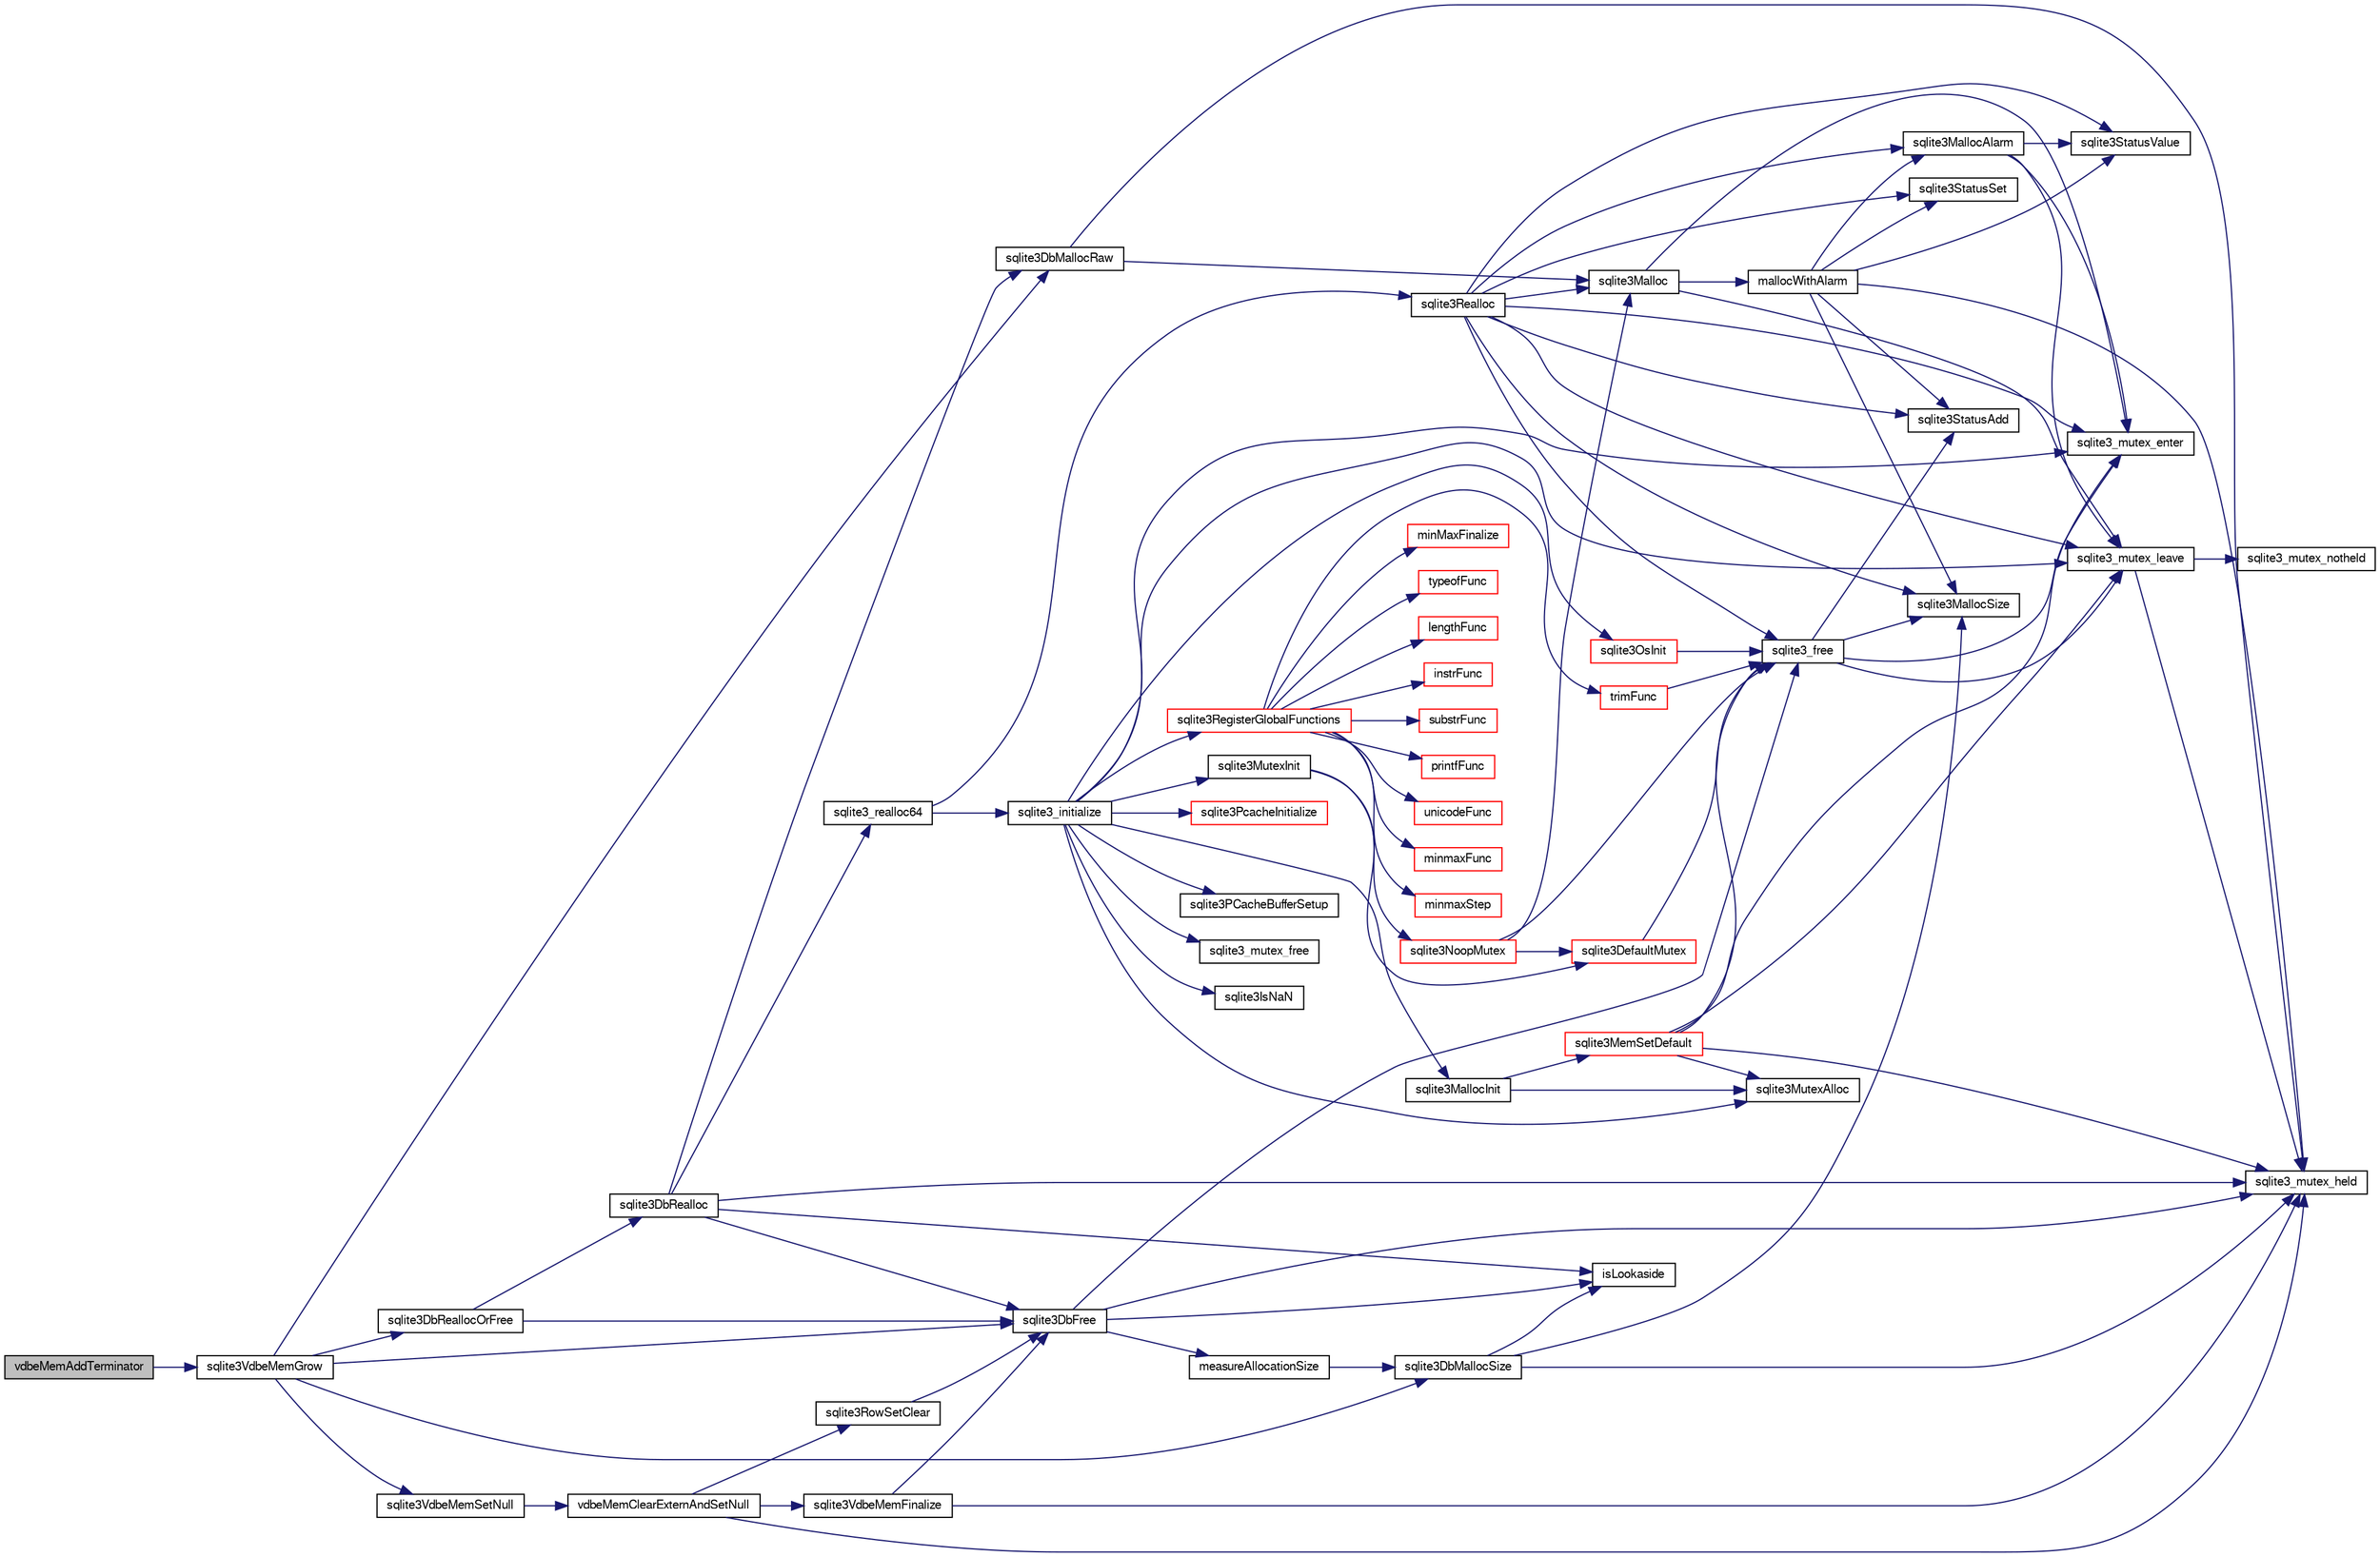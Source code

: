 digraph "vdbeMemAddTerminator"
{
  edge [fontname="FreeSans",fontsize="10",labelfontname="FreeSans",labelfontsize="10"];
  node [fontname="FreeSans",fontsize="10",shape=record];
  rankdir="LR";
  Node864121 [label="vdbeMemAddTerminator",height=0.2,width=0.4,color="black", fillcolor="grey75", style="filled", fontcolor="black"];
  Node864121 -> Node864122 [color="midnightblue",fontsize="10",style="solid",fontname="FreeSans"];
  Node864122 [label="sqlite3VdbeMemGrow",height=0.2,width=0.4,color="black", fillcolor="white", style="filled",URL="$sqlite3_8c.html#aba753c9690ae0ba31b5100945cf29447"];
  Node864122 -> Node864123 [color="midnightblue",fontsize="10",style="solid",fontname="FreeSans"];
  Node864123 [label="sqlite3DbMallocSize",height=0.2,width=0.4,color="black", fillcolor="white", style="filled",URL="$sqlite3_8c.html#aa397e5a8a03495203a0767abf0a71f86"];
  Node864123 -> Node864124 [color="midnightblue",fontsize="10",style="solid",fontname="FreeSans"];
  Node864124 [label="sqlite3MallocSize",height=0.2,width=0.4,color="black", fillcolor="white", style="filled",URL="$sqlite3_8c.html#acf5d2a5f35270bafb050bd2def576955"];
  Node864123 -> Node864125 [color="midnightblue",fontsize="10",style="solid",fontname="FreeSans"];
  Node864125 [label="sqlite3_mutex_held",height=0.2,width=0.4,color="black", fillcolor="white", style="filled",URL="$sqlite3_8c.html#acf77da68932b6bc163c5e68547ecc3e7"];
  Node864123 -> Node864126 [color="midnightblue",fontsize="10",style="solid",fontname="FreeSans"];
  Node864126 [label="isLookaside",height=0.2,width=0.4,color="black", fillcolor="white", style="filled",URL="$sqlite3_8c.html#a770fa05ff9717b75e16f4d968a77b897"];
  Node864122 -> Node864127 [color="midnightblue",fontsize="10",style="solid",fontname="FreeSans"];
  Node864127 [label="sqlite3DbReallocOrFree",height=0.2,width=0.4,color="black", fillcolor="white", style="filled",URL="$sqlite3_8c.html#a532a9fd62eeb46b61885a0fff075231c"];
  Node864127 -> Node864128 [color="midnightblue",fontsize="10",style="solid",fontname="FreeSans"];
  Node864128 [label="sqlite3DbRealloc",height=0.2,width=0.4,color="black", fillcolor="white", style="filled",URL="$sqlite3_8c.html#ae028f4902a9d29bcaf310ff289ee87dc"];
  Node864128 -> Node864125 [color="midnightblue",fontsize="10",style="solid",fontname="FreeSans"];
  Node864128 -> Node864129 [color="midnightblue",fontsize="10",style="solid",fontname="FreeSans"];
  Node864129 [label="sqlite3DbMallocRaw",height=0.2,width=0.4,color="black", fillcolor="white", style="filled",URL="$sqlite3_8c.html#abbe8be0cf7175e11ddc3e2218fad924e"];
  Node864129 -> Node864125 [color="midnightblue",fontsize="10",style="solid",fontname="FreeSans"];
  Node864129 -> Node864130 [color="midnightblue",fontsize="10",style="solid",fontname="FreeSans"];
  Node864130 [label="sqlite3Malloc",height=0.2,width=0.4,color="black", fillcolor="white", style="filled",URL="$sqlite3_8c.html#a361a2eaa846b1885f123abe46f5d8b2b"];
  Node864130 -> Node864131 [color="midnightblue",fontsize="10",style="solid",fontname="FreeSans"];
  Node864131 [label="sqlite3_mutex_enter",height=0.2,width=0.4,color="black", fillcolor="white", style="filled",URL="$sqlite3_8c.html#a1c12cde690bd89f104de5cbad12a6bf5"];
  Node864130 -> Node864132 [color="midnightblue",fontsize="10",style="solid",fontname="FreeSans"];
  Node864132 [label="mallocWithAlarm",height=0.2,width=0.4,color="black", fillcolor="white", style="filled",URL="$sqlite3_8c.html#ab070d5cf8e48ec8a6a43cf025d48598b"];
  Node864132 -> Node864125 [color="midnightblue",fontsize="10",style="solid",fontname="FreeSans"];
  Node864132 -> Node864133 [color="midnightblue",fontsize="10",style="solid",fontname="FreeSans"];
  Node864133 [label="sqlite3StatusSet",height=0.2,width=0.4,color="black", fillcolor="white", style="filled",URL="$sqlite3_8c.html#afec7586c01fcb5ea17dc9d7725a589d9"];
  Node864132 -> Node864134 [color="midnightblue",fontsize="10",style="solid",fontname="FreeSans"];
  Node864134 [label="sqlite3StatusValue",height=0.2,width=0.4,color="black", fillcolor="white", style="filled",URL="$sqlite3_8c.html#a30b8ac296c6e200c1fa57708d52c6ef6"];
  Node864132 -> Node864135 [color="midnightblue",fontsize="10",style="solid",fontname="FreeSans"];
  Node864135 [label="sqlite3MallocAlarm",height=0.2,width=0.4,color="black", fillcolor="white", style="filled",URL="$sqlite3_8c.html#ada66988e8471d1198f3219c062377508"];
  Node864135 -> Node864134 [color="midnightblue",fontsize="10",style="solid",fontname="FreeSans"];
  Node864135 -> Node864136 [color="midnightblue",fontsize="10",style="solid",fontname="FreeSans"];
  Node864136 [label="sqlite3_mutex_leave",height=0.2,width=0.4,color="black", fillcolor="white", style="filled",URL="$sqlite3_8c.html#a5838d235601dbd3c1fa993555c6bcc93"];
  Node864136 -> Node864125 [color="midnightblue",fontsize="10",style="solid",fontname="FreeSans"];
  Node864136 -> Node864137 [color="midnightblue",fontsize="10",style="solid",fontname="FreeSans"];
  Node864137 [label="sqlite3_mutex_notheld",height=0.2,width=0.4,color="black", fillcolor="white", style="filled",URL="$sqlite3_8c.html#a83967c837c1c000d3b5adcfaa688f5dc"];
  Node864135 -> Node864131 [color="midnightblue",fontsize="10",style="solid",fontname="FreeSans"];
  Node864132 -> Node864124 [color="midnightblue",fontsize="10",style="solid",fontname="FreeSans"];
  Node864132 -> Node864138 [color="midnightblue",fontsize="10",style="solid",fontname="FreeSans"];
  Node864138 [label="sqlite3StatusAdd",height=0.2,width=0.4,color="black", fillcolor="white", style="filled",URL="$sqlite3_8c.html#afa029f93586aeab4cc85360905dae9cd"];
  Node864130 -> Node864136 [color="midnightblue",fontsize="10",style="solid",fontname="FreeSans"];
  Node864128 -> Node864126 [color="midnightblue",fontsize="10",style="solid",fontname="FreeSans"];
  Node864128 -> Node864139 [color="midnightblue",fontsize="10",style="solid",fontname="FreeSans"];
  Node864139 [label="sqlite3DbFree",height=0.2,width=0.4,color="black", fillcolor="white", style="filled",URL="$sqlite3_8c.html#ac70ab821a6607b4a1b909582dc37a069"];
  Node864139 -> Node864125 [color="midnightblue",fontsize="10",style="solid",fontname="FreeSans"];
  Node864139 -> Node864140 [color="midnightblue",fontsize="10",style="solid",fontname="FreeSans"];
  Node864140 [label="measureAllocationSize",height=0.2,width=0.4,color="black", fillcolor="white", style="filled",URL="$sqlite3_8c.html#a45731e644a22fdb756e2b6337224217a"];
  Node864140 -> Node864123 [color="midnightblue",fontsize="10",style="solid",fontname="FreeSans"];
  Node864139 -> Node864126 [color="midnightblue",fontsize="10",style="solid",fontname="FreeSans"];
  Node864139 -> Node864141 [color="midnightblue",fontsize="10",style="solid",fontname="FreeSans"];
  Node864141 [label="sqlite3_free",height=0.2,width=0.4,color="black", fillcolor="white", style="filled",URL="$sqlite3_8c.html#a6552349e36a8a691af5487999ab09519"];
  Node864141 -> Node864131 [color="midnightblue",fontsize="10",style="solid",fontname="FreeSans"];
  Node864141 -> Node864138 [color="midnightblue",fontsize="10",style="solid",fontname="FreeSans"];
  Node864141 -> Node864124 [color="midnightblue",fontsize="10",style="solid",fontname="FreeSans"];
  Node864141 -> Node864136 [color="midnightblue",fontsize="10",style="solid",fontname="FreeSans"];
  Node864128 -> Node864142 [color="midnightblue",fontsize="10",style="solid",fontname="FreeSans"];
  Node864142 [label="sqlite3_realloc64",height=0.2,width=0.4,color="black", fillcolor="white", style="filled",URL="$sqlite3_8c.html#a3765a714077ee547e811034236dc9ecd"];
  Node864142 -> Node864143 [color="midnightblue",fontsize="10",style="solid",fontname="FreeSans"];
  Node864143 [label="sqlite3_initialize",height=0.2,width=0.4,color="black", fillcolor="white", style="filled",URL="$sqlite3_8c.html#ab0c0ee2d5d4cf8b28e9572296a8861df"];
  Node864143 -> Node864144 [color="midnightblue",fontsize="10",style="solid",fontname="FreeSans"];
  Node864144 [label="sqlite3MutexInit",height=0.2,width=0.4,color="black", fillcolor="white", style="filled",URL="$sqlite3_8c.html#a7906afcdd1cdb3d0007eb932398a1158"];
  Node864144 -> Node864145 [color="midnightblue",fontsize="10",style="solid",fontname="FreeSans"];
  Node864145 [label="sqlite3DefaultMutex",height=0.2,width=0.4,color="red", fillcolor="white", style="filled",URL="$sqlite3_8c.html#ac895a71e325f9b2f9b862f737c17aca8"];
  Node864145 -> Node864141 [color="midnightblue",fontsize="10",style="solid",fontname="FreeSans"];
  Node864144 -> Node864154 [color="midnightblue",fontsize="10",style="solid",fontname="FreeSans"];
  Node864154 [label="sqlite3NoopMutex",height=0.2,width=0.4,color="red", fillcolor="white", style="filled",URL="$sqlite3_8c.html#a09742cde9ef371d94f8201d2cdb543e4"];
  Node864154 -> Node864130 [color="midnightblue",fontsize="10",style="solid",fontname="FreeSans"];
  Node864154 -> Node864141 [color="midnightblue",fontsize="10",style="solid",fontname="FreeSans"];
  Node864154 -> Node864145 [color="midnightblue",fontsize="10",style="solid",fontname="FreeSans"];
  Node864143 -> Node864162 [color="midnightblue",fontsize="10",style="solid",fontname="FreeSans"];
  Node864162 [label="sqlite3MutexAlloc",height=0.2,width=0.4,color="black", fillcolor="white", style="filled",URL="$sqlite3_8c.html#a0e3f432ee581f6876b590e7ad7e84e19"];
  Node864143 -> Node864131 [color="midnightblue",fontsize="10",style="solid",fontname="FreeSans"];
  Node864143 -> Node864163 [color="midnightblue",fontsize="10",style="solid",fontname="FreeSans"];
  Node864163 [label="sqlite3MallocInit",height=0.2,width=0.4,color="black", fillcolor="white", style="filled",URL="$sqlite3_8c.html#a9e06f9e7cad0d83ce80ab493c9533552"];
  Node864163 -> Node864164 [color="midnightblue",fontsize="10",style="solid",fontname="FreeSans"];
  Node864164 [label="sqlite3MemSetDefault",height=0.2,width=0.4,color="red", fillcolor="white", style="filled",URL="$sqlite3_8c.html#a162fbfd727e92c5f8f72625b5ff62549"];
  Node864164 -> Node864162 [color="midnightblue",fontsize="10",style="solid",fontname="FreeSans"];
  Node864164 -> Node864131 [color="midnightblue",fontsize="10",style="solid",fontname="FreeSans"];
  Node864164 -> Node864136 [color="midnightblue",fontsize="10",style="solid",fontname="FreeSans"];
  Node864164 -> Node864125 [color="midnightblue",fontsize="10",style="solid",fontname="FreeSans"];
  Node864164 -> Node864141 [color="midnightblue",fontsize="10",style="solid",fontname="FreeSans"];
  Node864163 -> Node864162 [color="midnightblue",fontsize="10",style="solid",fontname="FreeSans"];
  Node864143 -> Node864136 [color="midnightblue",fontsize="10",style="solid",fontname="FreeSans"];
  Node864143 -> Node864247 [color="midnightblue",fontsize="10",style="solid",fontname="FreeSans"];
  Node864247 [label="sqlite3RegisterGlobalFunctions",height=0.2,width=0.4,color="red", fillcolor="white", style="filled",URL="$sqlite3_8c.html#a9f75bd111010f29e1b8d74344473c4ec"];
  Node864247 -> Node864248 [color="midnightblue",fontsize="10",style="solid",fontname="FreeSans"];
  Node864248 [label="trimFunc",height=0.2,width=0.4,color="red", fillcolor="white", style="filled",URL="$sqlite3_8c.html#afad56dbe7f08139a630156e644b14704"];
  Node864248 -> Node864141 [color="midnightblue",fontsize="10",style="solid",fontname="FreeSans"];
  Node864247 -> Node864262 [color="midnightblue",fontsize="10",style="solid",fontname="FreeSans"];
  Node864262 [label="minmaxFunc",height=0.2,width=0.4,color="red", fillcolor="white", style="filled",URL="$sqlite3_8c.html#a4d00f48b948fd73cb70bcfd1efc0bfb0"];
  Node864247 -> Node864271 [color="midnightblue",fontsize="10",style="solid",fontname="FreeSans"];
  Node864271 [label="minmaxStep",height=0.2,width=0.4,color="red", fillcolor="white", style="filled",URL="$sqlite3_8c.html#a5b4c0da0f3b61d7ff25ebd30aa22cca4"];
  Node864247 -> Node864275 [color="midnightblue",fontsize="10",style="solid",fontname="FreeSans"];
  Node864275 [label="minMaxFinalize",height=0.2,width=0.4,color="red", fillcolor="white", style="filled",URL="$sqlite3_8c.html#a0439dd90934a2dee93517c50884d5924"];
  Node864247 -> Node864276 [color="midnightblue",fontsize="10",style="solid",fontname="FreeSans"];
  Node864276 [label="typeofFunc",height=0.2,width=0.4,color="red", fillcolor="white", style="filled",URL="$sqlite3_8c.html#aba6c564ff0d6b017de448469d0fb243f"];
  Node864247 -> Node864277 [color="midnightblue",fontsize="10",style="solid",fontname="FreeSans"];
  Node864277 [label="lengthFunc",height=0.2,width=0.4,color="red", fillcolor="white", style="filled",URL="$sqlite3_8c.html#affdabf006c37c26a1c3e325badb83546"];
  Node864247 -> Node864282 [color="midnightblue",fontsize="10",style="solid",fontname="FreeSans"];
  Node864282 [label="instrFunc",height=0.2,width=0.4,color="red", fillcolor="white", style="filled",URL="$sqlite3_8c.html#a8f86ca540b92ac28aaefaa126170cf8c"];
  Node864247 -> Node864284 [color="midnightblue",fontsize="10",style="solid",fontname="FreeSans"];
  Node864284 [label="substrFunc",height=0.2,width=0.4,color="red", fillcolor="white", style="filled",URL="$sqlite3_8c.html#a8a8739d9af5589338113371e440b2734"];
  Node864247 -> Node864289 [color="midnightblue",fontsize="10",style="solid",fontname="FreeSans"];
  Node864289 [label="printfFunc",height=0.2,width=0.4,color="red", fillcolor="white", style="filled",URL="$sqlite3_8c.html#a80ca21d434c7c5b6668bee721331dda8"];
  Node864247 -> Node864291 [color="midnightblue",fontsize="10",style="solid",fontname="FreeSans"];
  Node864291 [label="unicodeFunc",height=0.2,width=0.4,color="red", fillcolor="white", style="filled",URL="$sqlite3_8c.html#a1d3d012cbe2276d8d713be80884db355"];
  Node864143 -> Node864396 [color="midnightblue",fontsize="10",style="solid",fontname="FreeSans"];
  Node864396 [label="sqlite3PcacheInitialize",height=0.2,width=0.4,color="red", fillcolor="white", style="filled",URL="$sqlite3_8c.html#a2902c61ddc88bea002c4d69fe4052b1f"];
  Node864143 -> Node864397 [color="midnightblue",fontsize="10",style="solid",fontname="FreeSans"];
  Node864397 [label="sqlite3OsInit",height=0.2,width=0.4,color="red", fillcolor="white", style="filled",URL="$sqlite3_8c.html#afeaa886fe1ca086a30fd278b1d069762"];
  Node864397 -> Node864141 [color="midnightblue",fontsize="10",style="solid",fontname="FreeSans"];
  Node864143 -> Node864401 [color="midnightblue",fontsize="10",style="solid",fontname="FreeSans"];
  Node864401 [label="sqlite3PCacheBufferSetup",height=0.2,width=0.4,color="black", fillcolor="white", style="filled",URL="$sqlite3_8c.html#ad18a1eebefdfbc4254f473f7b0101937"];
  Node864143 -> Node864402 [color="midnightblue",fontsize="10",style="solid",fontname="FreeSans"];
  Node864402 [label="sqlite3_mutex_free",height=0.2,width=0.4,color="black", fillcolor="white", style="filled",URL="$sqlite3_8c.html#a2db2e72e08f6873afa9c61b0ec726fec"];
  Node864143 -> Node864187 [color="midnightblue",fontsize="10",style="solid",fontname="FreeSans"];
  Node864187 [label="sqlite3IsNaN",height=0.2,width=0.4,color="black", fillcolor="white", style="filled",URL="$sqlite3_8c.html#aed4d78203877c3486765ccbc7feebb50"];
  Node864142 -> Node864176 [color="midnightblue",fontsize="10",style="solid",fontname="FreeSans"];
  Node864176 [label="sqlite3Realloc",height=0.2,width=0.4,color="black", fillcolor="white", style="filled",URL="$sqlite3_8c.html#ad53aefdfc088f622e23ffe838201fe22"];
  Node864176 -> Node864130 [color="midnightblue",fontsize="10",style="solid",fontname="FreeSans"];
  Node864176 -> Node864141 [color="midnightblue",fontsize="10",style="solid",fontname="FreeSans"];
  Node864176 -> Node864124 [color="midnightblue",fontsize="10",style="solid",fontname="FreeSans"];
  Node864176 -> Node864131 [color="midnightblue",fontsize="10",style="solid",fontname="FreeSans"];
  Node864176 -> Node864133 [color="midnightblue",fontsize="10",style="solid",fontname="FreeSans"];
  Node864176 -> Node864134 [color="midnightblue",fontsize="10",style="solid",fontname="FreeSans"];
  Node864176 -> Node864135 [color="midnightblue",fontsize="10",style="solid",fontname="FreeSans"];
  Node864176 -> Node864138 [color="midnightblue",fontsize="10",style="solid",fontname="FreeSans"];
  Node864176 -> Node864136 [color="midnightblue",fontsize="10",style="solid",fontname="FreeSans"];
  Node864127 -> Node864139 [color="midnightblue",fontsize="10",style="solid",fontname="FreeSans"];
  Node864122 -> Node864139 [color="midnightblue",fontsize="10",style="solid",fontname="FreeSans"];
  Node864122 -> Node864129 [color="midnightblue",fontsize="10",style="solid",fontname="FreeSans"];
  Node864122 -> Node864256 [color="midnightblue",fontsize="10",style="solid",fontname="FreeSans"];
  Node864256 [label="sqlite3VdbeMemSetNull",height=0.2,width=0.4,color="black", fillcolor="white", style="filled",URL="$sqlite3_8c.html#ae01092c23aebaf8a3ebdf3954609b410"];
  Node864256 -> Node864200 [color="midnightblue",fontsize="10",style="solid",fontname="FreeSans"];
  Node864200 [label="vdbeMemClearExternAndSetNull",height=0.2,width=0.4,color="black", fillcolor="white", style="filled",URL="$sqlite3_8c.html#a29c41a360fb0e86b817777daf061230c"];
  Node864200 -> Node864125 [color="midnightblue",fontsize="10",style="solid",fontname="FreeSans"];
  Node864200 -> Node864201 [color="midnightblue",fontsize="10",style="solid",fontname="FreeSans"];
  Node864201 [label="sqlite3VdbeMemFinalize",height=0.2,width=0.4,color="black", fillcolor="white", style="filled",URL="$sqlite3_8c.html#a2568220f48ddef81b1c43e401042d9d2"];
  Node864201 -> Node864125 [color="midnightblue",fontsize="10",style="solid",fontname="FreeSans"];
  Node864201 -> Node864139 [color="midnightblue",fontsize="10",style="solid",fontname="FreeSans"];
  Node864200 -> Node864202 [color="midnightblue",fontsize="10",style="solid",fontname="FreeSans"];
  Node864202 [label="sqlite3RowSetClear",height=0.2,width=0.4,color="black", fillcolor="white", style="filled",URL="$sqlite3_8c.html#ae153de0cd969511a607e26deeca80342"];
  Node864202 -> Node864139 [color="midnightblue",fontsize="10",style="solid",fontname="FreeSans"];
}
